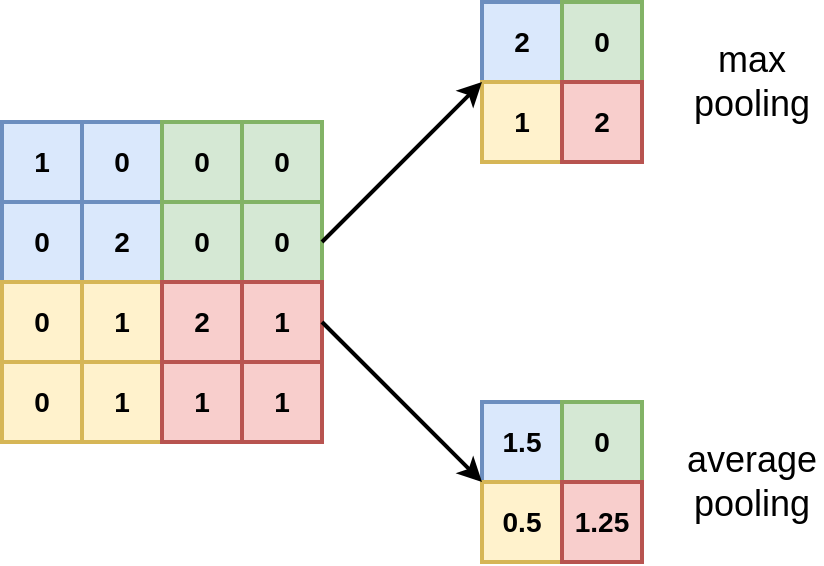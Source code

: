 <mxfile version="13.2.6" type="device"><diagram id="dQpW8egYbfsu3D8PJLDh" name="Page-1"><mxGraphModel dx="1350" dy="738" grid="1" gridSize="10" guides="1" tooltips="1" connect="1" arrows="1" fold="1" page="1" pageScale="1" pageWidth="827" pageHeight="1169" math="0" shadow="0"><root><mxCell id="0"/><mxCell id="1" parent="0"/><mxCell id="eOsY5kiC_wJJZvLTmouC-18" value="2" style="whiteSpace=wrap;html=1;aspect=fixed;horizontal=1;verticalAlign=middle;fontSize=14;fillColor=#dae8fc;fontStyle=1;strokeColor=#6c8ebf;strokeWidth=2;" vertex="1" parent="1"><mxGeometry x="440" y="120" width="40" height="40" as="geometry"/></mxCell><mxCell id="eOsY5kiC_wJJZvLTmouC-20" value="0" style="whiteSpace=wrap;html=1;aspect=fixed;horizontal=1;verticalAlign=middle;fontSize=14;fillColor=#d5e8d4;fontStyle=1;strokeColor=#82b366;strokeWidth=2;" vertex="1" parent="1"><mxGeometry x="480" y="120" width="40" height="40" as="geometry"/></mxCell><mxCell id="eOsY5kiC_wJJZvLTmouC-21" value="1" style="whiteSpace=wrap;html=1;aspect=fixed;horizontal=1;verticalAlign=middle;fontSize=14;fillColor=#fff2cc;fontStyle=1;strokeColor=#d6b656;strokeWidth=2;" vertex="1" parent="1"><mxGeometry x="440" y="160" width="40" height="40" as="geometry"/></mxCell><mxCell id="eOsY5kiC_wJJZvLTmouC-22" value="2" style="whiteSpace=wrap;html=1;aspect=fixed;horizontal=1;verticalAlign=middle;fontSize=14;fillColor=#f8cecc;fontStyle=1;strokeColor=#b85450;strokeWidth=2;" vertex="1" parent="1"><mxGeometry x="480" y="160" width="40" height="40" as="geometry"/></mxCell><mxCell id="eOsY5kiC_wJJZvLTmouC-23" value="1" style="whiteSpace=wrap;html=1;aspect=fixed;horizontal=1;verticalAlign=middle;fontSize=14;fillColor=#dae8fc;fontStyle=1;strokeColor=#6c8ebf;strokeWidth=2;" vertex="1" parent="1"><mxGeometry x="200" y="180" width="40" height="40" as="geometry"/></mxCell><mxCell id="eOsY5kiC_wJJZvLTmouC-24" value="0" style="whiteSpace=wrap;html=1;aspect=fixed;horizontal=1;verticalAlign=middle;fontSize=14;fillColor=#dae8fc;fontStyle=1;strokeColor=#6c8ebf;strokeWidth=2;" vertex="1" parent="1"><mxGeometry x="240" y="180" width="40" height="40" as="geometry"/></mxCell><mxCell id="eOsY5kiC_wJJZvLTmouC-25" value="0" style="whiteSpace=wrap;html=1;aspect=fixed;horizontal=1;verticalAlign=middle;fontSize=14;fillColor=#d5e8d4;fontStyle=1;strokeColor=#82b366;strokeWidth=2;" vertex="1" parent="1"><mxGeometry x="280" y="180" width="40" height="40" as="geometry"/></mxCell><mxCell id="eOsY5kiC_wJJZvLTmouC-26" value="0" style="whiteSpace=wrap;html=1;aspect=fixed;horizontal=1;verticalAlign=middle;fontSize=14;fillColor=#d5e8d4;fontStyle=1;strokeColor=#82b366;strokeWidth=2;" vertex="1" parent="1"><mxGeometry x="320" y="180" width="40" height="40" as="geometry"/></mxCell><mxCell id="eOsY5kiC_wJJZvLTmouC-27" value="0" style="whiteSpace=wrap;html=1;aspect=fixed;horizontal=1;verticalAlign=middle;fontSize=14;fillColor=#dae8fc;fontStyle=1;strokeColor=#6c8ebf;strokeWidth=2;" vertex="1" parent="1"><mxGeometry x="200" y="220" width="40" height="40" as="geometry"/></mxCell><mxCell id="eOsY5kiC_wJJZvLTmouC-28" value="2" style="whiteSpace=wrap;html=1;aspect=fixed;horizontal=1;verticalAlign=middle;fontSize=14;fillColor=#dae8fc;fontStyle=1;strokeColor=#6c8ebf;strokeWidth=2;" vertex="1" parent="1"><mxGeometry x="240" y="220" width="40" height="40" as="geometry"/></mxCell><mxCell id="eOsY5kiC_wJJZvLTmouC-29" value="0" style="whiteSpace=wrap;html=1;aspect=fixed;horizontal=1;verticalAlign=middle;fontSize=14;fillColor=#d5e8d4;fontStyle=1;strokeColor=#82b366;strokeWidth=2;" vertex="1" parent="1"><mxGeometry x="280" y="220" width="40" height="40" as="geometry"/></mxCell><mxCell id="eOsY5kiC_wJJZvLTmouC-30" value="0" style="whiteSpace=wrap;html=1;aspect=fixed;horizontal=1;verticalAlign=middle;fontSize=14;fillColor=#d5e8d4;fontStyle=1;strokeColor=#82b366;strokeWidth=2;" vertex="1" parent="1"><mxGeometry x="320" y="220" width="40" height="40" as="geometry"/></mxCell><mxCell id="eOsY5kiC_wJJZvLTmouC-31" value="0" style="whiteSpace=wrap;html=1;aspect=fixed;horizontal=1;verticalAlign=middle;fontSize=14;fillColor=#fff2cc;fontStyle=1;strokeColor=#d6b656;strokeWidth=2;" vertex="1" parent="1"><mxGeometry x="200" y="260" width="40" height="40" as="geometry"/></mxCell><mxCell id="eOsY5kiC_wJJZvLTmouC-32" value="1" style="whiteSpace=wrap;html=1;aspect=fixed;horizontal=1;verticalAlign=middle;fontSize=14;fillColor=#fff2cc;fontStyle=1;strokeColor=#d6b656;strokeWidth=2;" vertex="1" parent="1"><mxGeometry x="240" y="260" width="40" height="40" as="geometry"/></mxCell><mxCell id="eOsY5kiC_wJJZvLTmouC-33" value="2" style="whiteSpace=wrap;html=1;aspect=fixed;horizontal=1;verticalAlign=middle;fontSize=14;fillColor=#f8cecc;fontStyle=1;strokeColor=#b85450;strokeWidth=2;" vertex="1" parent="1"><mxGeometry x="280" y="260" width="40" height="40" as="geometry"/></mxCell><mxCell id="eOsY5kiC_wJJZvLTmouC-34" value="1" style="whiteSpace=wrap;html=1;aspect=fixed;horizontal=1;verticalAlign=middle;fontSize=14;fillColor=#f8cecc;fontStyle=1;strokeColor=#b85450;strokeWidth=2;" vertex="1" parent="1"><mxGeometry x="320" y="260" width="40" height="40" as="geometry"/></mxCell><mxCell id="eOsY5kiC_wJJZvLTmouC-35" value="0" style="whiteSpace=wrap;html=1;aspect=fixed;horizontal=1;verticalAlign=middle;fontSize=14;fillColor=#fff2cc;fontStyle=1;strokeColor=#d6b656;strokeWidth=2;" vertex="1" parent="1"><mxGeometry x="200" y="300" width="40" height="40" as="geometry"/></mxCell><mxCell id="eOsY5kiC_wJJZvLTmouC-36" value="1" style="whiteSpace=wrap;html=1;aspect=fixed;horizontal=1;verticalAlign=middle;fontSize=14;fillColor=#fff2cc;fontStyle=1;strokeColor=#d6b656;strokeWidth=2;" vertex="1" parent="1"><mxGeometry x="240" y="300" width="40" height="40" as="geometry"/></mxCell><mxCell id="eOsY5kiC_wJJZvLTmouC-37" value="1" style="whiteSpace=wrap;html=1;aspect=fixed;horizontal=1;verticalAlign=middle;fontSize=14;fillColor=#f8cecc;fontStyle=1;strokeColor=#b85450;strokeWidth=2;" vertex="1" parent="1"><mxGeometry x="280" y="300" width="40" height="40" as="geometry"/></mxCell><mxCell id="eOsY5kiC_wJJZvLTmouC-38" value="1" style="whiteSpace=wrap;html=1;aspect=fixed;horizontal=1;verticalAlign=middle;fontSize=14;fillColor=#f8cecc;fontStyle=1;strokeColor=#b85450;strokeWidth=2;" vertex="1" parent="1"><mxGeometry x="320" y="300" width="40" height="40" as="geometry"/></mxCell><mxCell id="eOsY5kiC_wJJZvLTmouC-39" value="1.5" style="whiteSpace=wrap;html=1;aspect=fixed;horizontal=1;verticalAlign=middle;fontSize=14;fillColor=#dae8fc;fontStyle=1;strokeColor=#6c8ebf;strokeWidth=2;" vertex="1" parent="1"><mxGeometry x="440" y="320" width="40" height="40" as="geometry"/></mxCell><mxCell id="eOsY5kiC_wJJZvLTmouC-40" value="0" style="whiteSpace=wrap;html=1;aspect=fixed;horizontal=1;verticalAlign=middle;fontSize=14;fillColor=#d5e8d4;fontStyle=1;strokeColor=#82b366;strokeWidth=2;" vertex="1" parent="1"><mxGeometry x="480" y="320" width="40" height="40" as="geometry"/></mxCell><mxCell id="eOsY5kiC_wJJZvLTmouC-41" value="0.5" style="whiteSpace=wrap;html=1;aspect=fixed;horizontal=1;verticalAlign=middle;fontSize=14;fillColor=#fff2cc;fontStyle=1;strokeColor=#d6b656;strokeWidth=2;" vertex="1" parent="1"><mxGeometry x="440" y="360" width="40" height="40" as="geometry"/></mxCell><mxCell id="eOsY5kiC_wJJZvLTmouC-42" value="1.25" style="whiteSpace=wrap;html=1;aspect=fixed;horizontal=1;verticalAlign=middle;fontSize=14;fillColor=#f8cecc;fontStyle=1;strokeColor=#b85450;strokeWidth=2;" vertex="1" parent="1"><mxGeometry x="480" y="360" width="40" height="40" as="geometry"/></mxCell><mxCell id="eOsY5kiC_wJJZvLTmouC-43" value="" style="endArrow=classic;html=1;strokeWidth=2;exitX=1;exitY=0.5;exitDx=0;exitDy=0;entryX=0;entryY=0;entryDx=0;entryDy=0;" edge="1" parent="1" source="eOsY5kiC_wJJZvLTmouC-30" target="eOsY5kiC_wJJZvLTmouC-21"><mxGeometry width="50" height="50" relative="1" as="geometry"><mxPoint x="380" y="210" as="sourcePoint"/><mxPoint x="430" y="160" as="targetPoint"/></mxGeometry></mxCell><mxCell id="eOsY5kiC_wJJZvLTmouC-44" value="" style="endArrow=classic;html=1;strokeWidth=2;exitX=1;exitY=0.5;exitDx=0;exitDy=0;entryX=0;entryY=1;entryDx=0;entryDy=0;" edge="1" parent="1" source="eOsY5kiC_wJJZvLTmouC-34" target="eOsY5kiC_wJJZvLTmouC-39"><mxGeometry width="50" height="50" relative="1" as="geometry"><mxPoint x="370" y="250" as="sourcePoint"/><mxPoint x="450" y="170" as="targetPoint"/></mxGeometry></mxCell><mxCell id="eOsY5kiC_wJJZvLTmouC-45" value="&lt;font style=&quot;font-size: 18px&quot;&gt;max pooling&lt;/font&gt;" style="text;html=1;strokeColor=none;fillColor=none;align=center;verticalAlign=middle;whiteSpace=wrap;rounded=0;" vertex="1" parent="1"><mxGeometry x="540" y="150" width="70" height="20" as="geometry"/></mxCell><mxCell id="eOsY5kiC_wJJZvLTmouC-46" value="&lt;font style=&quot;font-size: 18px&quot;&gt;average pooling&lt;/font&gt;" style="text;html=1;strokeColor=none;fillColor=none;align=center;verticalAlign=middle;whiteSpace=wrap;rounded=0;" vertex="1" parent="1"><mxGeometry x="540" y="350" width="70" height="20" as="geometry"/></mxCell></root></mxGraphModel></diagram></mxfile>